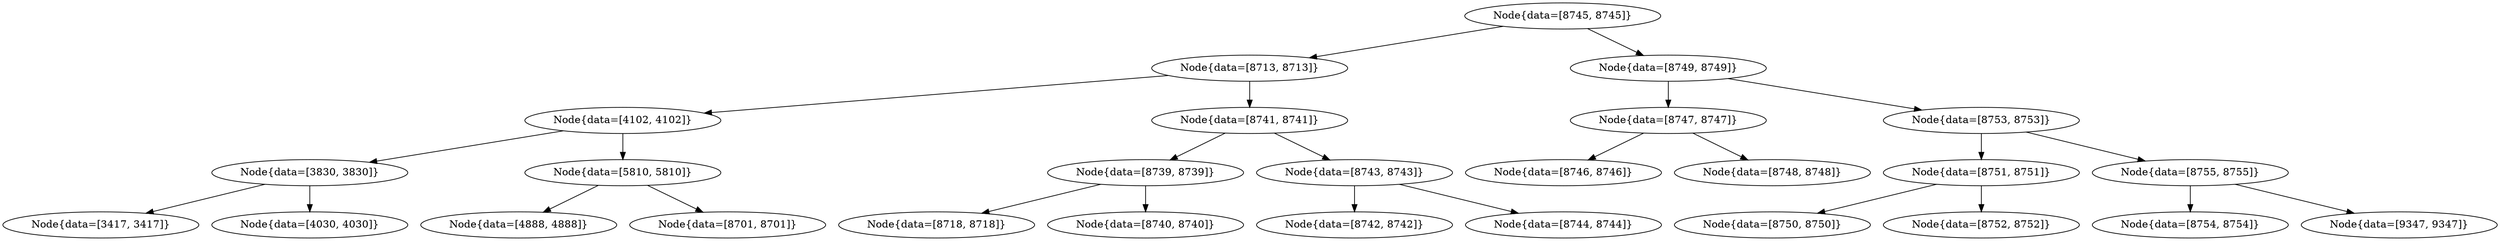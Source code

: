 digraph G{
1838502476 [label="Node{data=[8745, 8745]}"]
1838502476 -> 1818844472
1818844472 [label="Node{data=[8713, 8713]}"]
1818844472 -> 2045079766
2045079766 [label="Node{data=[4102, 4102]}"]
2045079766 -> 1716840104
1716840104 [label="Node{data=[3830, 3830]}"]
1716840104 -> 563404572
563404572 [label="Node{data=[3417, 3417]}"]
1716840104 -> 120772235
120772235 [label="Node{data=[4030, 4030]}"]
2045079766 -> 1426285947
1426285947 [label="Node{data=[5810, 5810]}"]
1426285947 -> 346274005
346274005 [label="Node{data=[4888, 4888]}"]
1426285947 -> 331934050
331934050 [label="Node{data=[8701, 8701]}"]
1818844472 -> 39838494
39838494 [label="Node{data=[8741, 8741]}"]
39838494 -> 1287222931
1287222931 [label="Node{data=[8739, 8739]}"]
1287222931 -> 1171593921
1171593921 [label="Node{data=[8718, 8718]}"]
1287222931 -> 285374688
285374688 [label="Node{data=[8740, 8740]}"]
39838494 -> 1824014029
1824014029 [label="Node{data=[8743, 8743]}"]
1824014029 -> 1806880807
1806880807 [label="Node{data=[8742, 8742]}"]
1824014029 -> 115133570
115133570 [label="Node{data=[8744, 8744]}"]
1838502476 -> 77296065
77296065 [label="Node{data=[8749, 8749]}"]
77296065 -> 695761353
695761353 [label="Node{data=[8747, 8747]}"]
695761353 -> 1421256489
1421256489 [label="Node{data=[8746, 8746]}"]
695761353 -> 888068577
888068577 [label="Node{data=[8748, 8748]}"]
77296065 -> 1805956036
1805956036 [label="Node{data=[8753, 8753]}"]
1805956036 -> 33044808
33044808 [label="Node{data=[8751, 8751]}"]
33044808 -> 1612073393
1612073393 [label="Node{data=[8750, 8750]}"]
33044808 -> 578135427
578135427 [label="Node{data=[8752, 8752]}"]
1805956036 -> 1812011162
1812011162 [label="Node{data=[8755, 8755]}"]
1812011162 -> 745754155
745754155 [label="Node{data=[8754, 8754]}"]
1812011162 -> 2121974229
2121974229 [label="Node{data=[9347, 9347]}"]
}